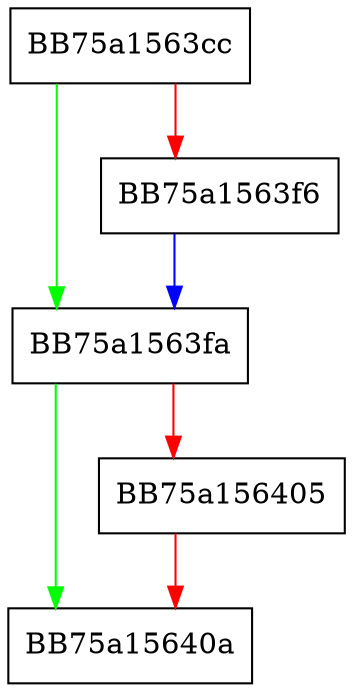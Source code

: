 digraph GetState {
  node [shape="box"];
  graph [splines=ortho];
  BB75a1563cc -> BB75a1563fa [color="green"];
  BB75a1563cc -> BB75a1563f6 [color="red"];
  BB75a1563f6 -> BB75a1563fa [color="blue"];
  BB75a1563fa -> BB75a15640a [color="green"];
  BB75a1563fa -> BB75a156405 [color="red"];
  BB75a156405 -> BB75a15640a [color="red"];
}